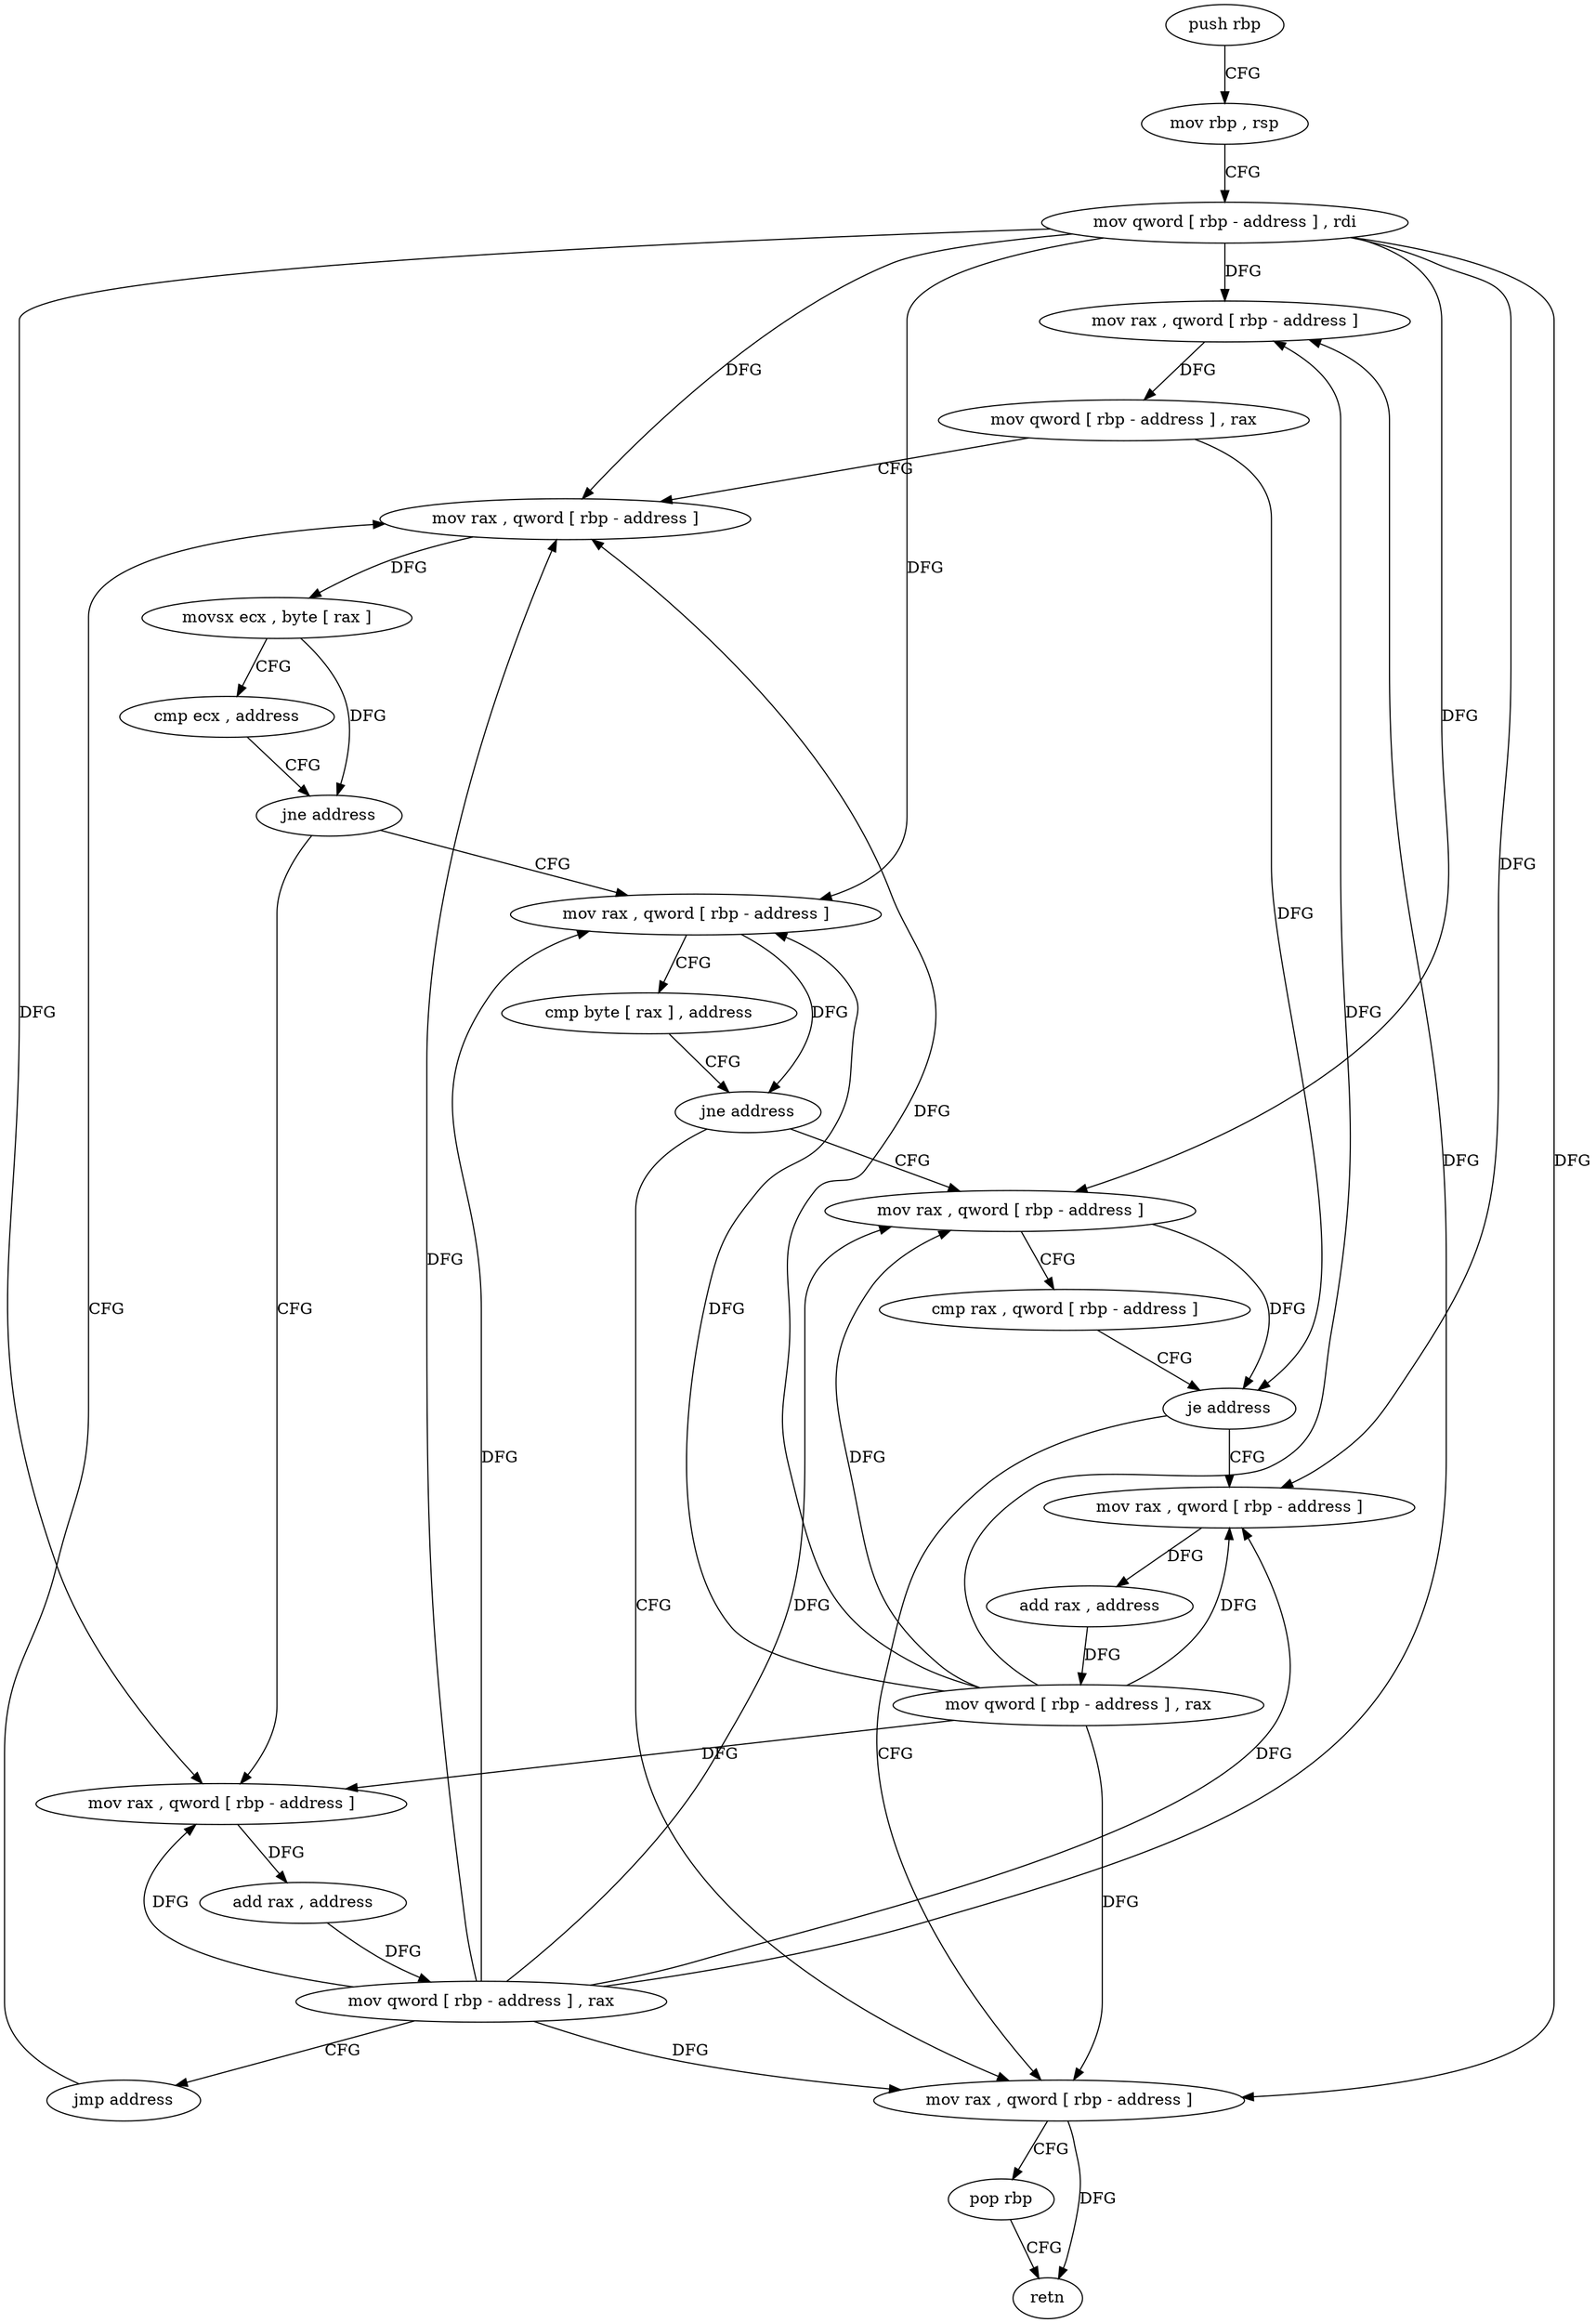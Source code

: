 digraph "func" {
"4209088" [label = "push rbp" ]
"4209089" [label = "mov rbp , rsp" ]
"4209092" [label = "mov qword [ rbp - address ] , rdi" ]
"4209096" [label = "mov rax , qword [ rbp - address ]" ]
"4209100" [label = "mov qword [ rbp - address ] , rax" ]
"4209104" [label = "mov rax , qword [ rbp - address ]" ]
"4209139" [label = "mov rax , qword [ rbp - address ]" ]
"4209143" [label = "cmp byte [ rax ] , address" ]
"4209146" [label = "jne address" ]
"4209180" [label = "mov rax , qword [ rbp - address ]" ]
"4209152" [label = "mov rax , qword [ rbp - address ]" ]
"4209120" [label = "mov rax , qword [ rbp - address ]" ]
"4209124" [label = "add rax , address" ]
"4209130" [label = "mov qword [ rbp - address ] , rax" ]
"4209134" [label = "jmp address" ]
"4209184" [label = "pop rbp" ]
"4209185" [label = "retn" ]
"4209156" [label = "cmp rax , qword [ rbp - address ]" ]
"4209160" [label = "je address" ]
"4209166" [label = "mov rax , qword [ rbp - address ]" ]
"4209108" [label = "movsx ecx , byte [ rax ]" ]
"4209111" [label = "cmp ecx , address" ]
"4209114" [label = "jne address" ]
"4209170" [label = "add rax , address" ]
"4209176" [label = "mov qword [ rbp - address ] , rax" ]
"4209088" -> "4209089" [ label = "CFG" ]
"4209089" -> "4209092" [ label = "CFG" ]
"4209092" -> "4209096" [ label = "DFG" ]
"4209092" -> "4209104" [ label = "DFG" ]
"4209092" -> "4209139" [ label = "DFG" ]
"4209092" -> "4209120" [ label = "DFG" ]
"4209092" -> "4209180" [ label = "DFG" ]
"4209092" -> "4209152" [ label = "DFG" ]
"4209092" -> "4209166" [ label = "DFG" ]
"4209096" -> "4209100" [ label = "DFG" ]
"4209100" -> "4209104" [ label = "CFG" ]
"4209100" -> "4209160" [ label = "DFG" ]
"4209104" -> "4209108" [ label = "DFG" ]
"4209139" -> "4209143" [ label = "CFG" ]
"4209139" -> "4209146" [ label = "DFG" ]
"4209143" -> "4209146" [ label = "CFG" ]
"4209146" -> "4209180" [ label = "CFG" ]
"4209146" -> "4209152" [ label = "CFG" ]
"4209180" -> "4209184" [ label = "CFG" ]
"4209180" -> "4209185" [ label = "DFG" ]
"4209152" -> "4209156" [ label = "CFG" ]
"4209152" -> "4209160" [ label = "DFG" ]
"4209120" -> "4209124" [ label = "DFG" ]
"4209124" -> "4209130" [ label = "DFG" ]
"4209130" -> "4209134" [ label = "CFG" ]
"4209130" -> "4209096" [ label = "DFG" ]
"4209130" -> "4209104" [ label = "DFG" ]
"4209130" -> "4209139" [ label = "DFG" ]
"4209130" -> "4209120" [ label = "DFG" ]
"4209130" -> "4209180" [ label = "DFG" ]
"4209130" -> "4209152" [ label = "DFG" ]
"4209130" -> "4209166" [ label = "DFG" ]
"4209134" -> "4209104" [ label = "CFG" ]
"4209184" -> "4209185" [ label = "CFG" ]
"4209156" -> "4209160" [ label = "CFG" ]
"4209160" -> "4209180" [ label = "CFG" ]
"4209160" -> "4209166" [ label = "CFG" ]
"4209166" -> "4209170" [ label = "DFG" ]
"4209108" -> "4209111" [ label = "CFG" ]
"4209108" -> "4209114" [ label = "DFG" ]
"4209111" -> "4209114" [ label = "CFG" ]
"4209114" -> "4209139" [ label = "CFG" ]
"4209114" -> "4209120" [ label = "CFG" ]
"4209170" -> "4209176" [ label = "DFG" ]
"4209176" -> "4209180" [ label = "DFG" ]
"4209176" -> "4209096" [ label = "DFG" ]
"4209176" -> "4209104" [ label = "DFG" ]
"4209176" -> "4209139" [ label = "DFG" ]
"4209176" -> "4209120" [ label = "DFG" ]
"4209176" -> "4209152" [ label = "DFG" ]
"4209176" -> "4209166" [ label = "DFG" ]
}
